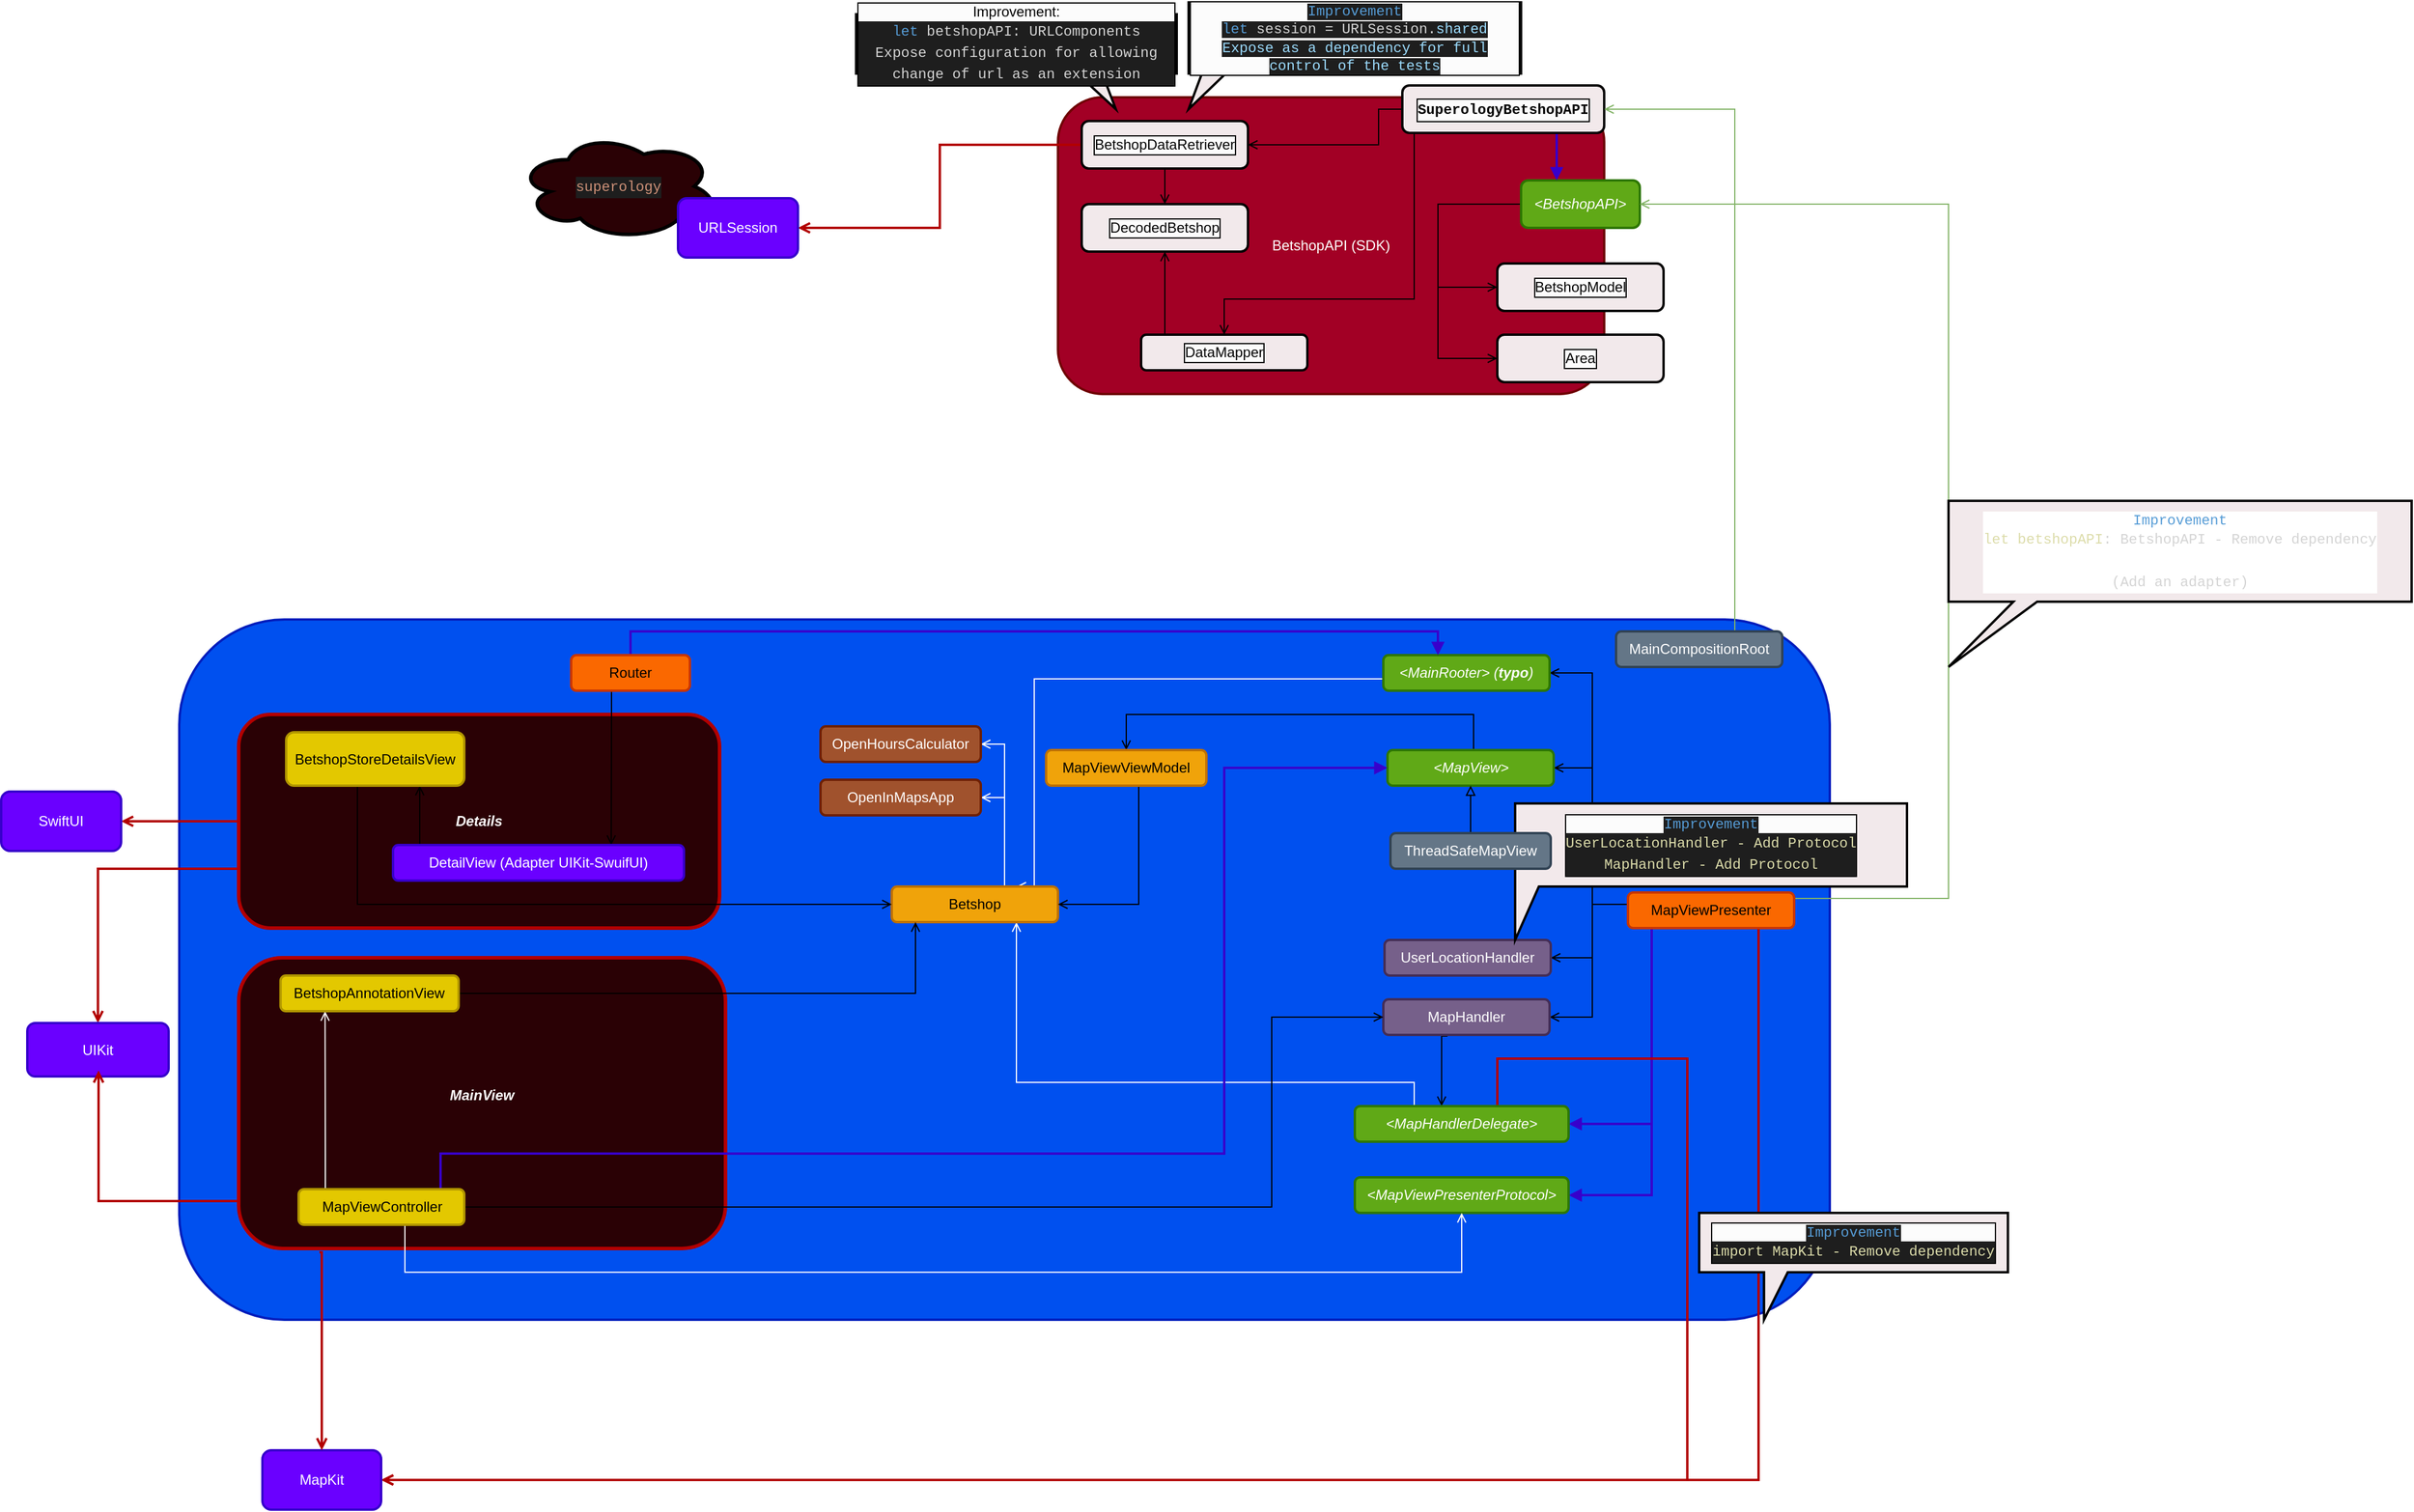 <mxfile version="16.5.1" type="device"><diagram id="DBqteP2nZ-lCwQpDhr6g" name="Page-1"><mxGraphModel dx="3522" dy="1021" grid="1" gridSize="10" guides="1" tooltips="1" connect="1" arrows="1" fold="1" page="1" pageScale="1" pageWidth="827" pageHeight="1169" math="0" shadow="0"><root><mxCell id="0"/><mxCell id="1" parent="0"/><mxCell id="jRDomNg-8NR4O18e2Vlq-25" value="" style="rounded=1;whiteSpace=wrap;html=1;fillColor=#0050ef;fontColor=#ffffff;strokeColor=#001DBC;strokeWidth=2;" vertex="1" parent="1"><mxGeometry x="-730" y="600" width="1390" height="590" as="geometry"/></mxCell><mxCell id="jRDomNg-8NR4O18e2Vlq-99" value="&lt;b&gt;&lt;i&gt;MainView&lt;br&gt;&lt;/i&gt;&lt;br&gt;&lt;/b&gt;" style="rounded=1;whiteSpace=wrap;html=1;labelBackgroundColor=none;labelBorderColor=none;fontColor=#ffffff;strokeWidth=3;fillColor=#2A0105;strokeColor=#B20000;" vertex="1" parent="1"><mxGeometry x="-680" y="885" width="410" height="245" as="geometry"/></mxCell><mxCell id="jRDomNg-8NR4O18e2Vlq-102" style="edgeStyle=orthogonalEdgeStyle;rounded=0;orthogonalLoop=1;jettySize=auto;html=1;entryX=0.5;entryY=0;entryDx=0;entryDy=0;fontColor=#000033;endArrow=open;endFill=0;strokeColor=#B20000;strokeWidth=2;fillColor=#e51400;" edge="1" parent="1" source="jRDomNg-8NR4O18e2Vlq-98" target="jRDomNg-8NR4O18e2Vlq-61"><mxGeometry relative="1" as="geometry"><Array as="points"><mxPoint x="-798" y="810"/></Array></mxGeometry></mxCell><mxCell id="jRDomNg-8NR4O18e2Vlq-103" style="edgeStyle=orthogonalEdgeStyle;rounded=0;orthogonalLoop=1;jettySize=auto;html=1;entryX=1;entryY=0.5;entryDx=0;entryDy=0;fontColor=#000033;endArrow=open;endFill=0;strokeColor=#B20000;strokeWidth=2;fillColor=#e51400;" edge="1" parent="1" source="jRDomNg-8NR4O18e2Vlq-98" target="jRDomNg-8NR4O18e2Vlq-60"><mxGeometry relative="1" as="geometry"/></mxCell><mxCell id="jRDomNg-8NR4O18e2Vlq-98" value="&lt;b&gt;&lt;i&gt;Details&lt;/i&gt;&lt;/b&gt;" style="rounded=1;whiteSpace=wrap;html=1;labelBackgroundColor=none;labelBorderColor=none;fontColor=#ffffff;strokeWidth=3;fillColor=#2A0105;strokeColor=#B20000;" vertex="1" parent="1"><mxGeometry x="-680" y="680" width="405" height="180" as="geometry"/></mxCell><mxCell id="jRDomNg-8NR4O18e2Vlq-1" value="BetshopAPI (SDK)" style="rounded=1;whiteSpace=wrap;html=1;fillColor=#a20025;fontColor=#ffffff;strokeColor=#6F0000;strokeWidth=2;" vertex="1" parent="1"><mxGeometry x="10" y="160" width="460" height="250" as="geometry"/></mxCell><mxCell id="jRDomNg-8NR4O18e2Vlq-15" style="edgeStyle=orthogonalEdgeStyle;rounded=0;orthogonalLoop=1;jettySize=auto;html=1;fontColor=#030303;endArrow=open;endFill=0;" edge="1" parent="1" source="jRDomNg-8NR4O18e2Vlq-2" target="jRDomNg-8NR4O18e2Vlq-13"><mxGeometry relative="1" as="geometry"><Array as="points"><mxPoint x="330" y="250"/><mxPoint x="330" y="380"/></Array></mxGeometry></mxCell><mxCell id="jRDomNg-8NR4O18e2Vlq-16" style="edgeStyle=orthogonalEdgeStyle;rounded=0;orthogonalLoop=1;jettySize=auto;html=1;fontColor=#030303;endArrow=open;endFill=0;exitX=0;exitY=0.5;exitDx=0;exitDy=0;" edge="1" parent="1" source="jRDomNg-8NR4O18e2Vlq-2" target="jRDomNg-8NR4O18e2Vlq-10"><mxGeometry relative="1" as="geometry"><Array as="points"><mxPoint x="330" y="250"/><mxPoint x="330" y="320"/></Array></mxGeometry></mxCell><mxCell id="jRDomNg-8NR4O18e2Vlq-2" value="&lt;i&gt;&amp;lt;BetshopAPI&amp;gt;&lt;/i&gt;" style="rounded=1;whiteSpace=wrap;strokeWidth=2;fillColor=#60a917;fontColor=#ffffff;html=1;labelBackgroundColor=none;labelBorderColor=none;strokeColor=#2D7600;" vertex="1" parent="1"><mxGeometry x="400" y="230" width="100" height="40" as="geometry"/></mxCell><mxCell id="jRDomNg-8NR4O18e2Vlq-23" style="edgeStyle=orthogonalEdgeStyle;rounded=0;orthogonalLoop=1;jettySize=auto;html=1;fontColor=#030303;endArrow=open;endFill=0;exitX=0.5;exitY=1;exitDx=0;exitDy=0;entryX=0.5;entryY=0;entryDx=0;entryDy=0;" edge="1" parent="1" source="jRDomNg-8NR4O18e2Vlq-3" target="jRDomNg-8NR4O18e2Vlq-19"><mxGeometry relative="1" as="geometry"><Array as="points"><mxPoint x="100" y="240"/><mxPoint x="100" y="240"/></Array></mxGeometry></mxCell><mxCell id="jRDomNg-8NR4O18e2Vlq-117" style="edgeStyle=orthogonalEdgeStyle;rounded=0;orthogonalLoop=1;jettySize=auto;html=1;entryX=1;entryY=0.5;entryDx=0;entryDy=0;fontColor=#000033;endArrow=open;endFill=0;strokeColor=#B20000;strokeWidth=2;fillColor=#e51400;" edge="1" parent="1" source="jRDomNg-8NR4O18e2Vlq-3" target="jRDomNg-8NR4O18e2Vlq-113"><mxGeometry relative="1" as="geometry"/></mxCell><mxCell id="jRDomNg-8NR4O18e2Vlq-3" value="&lt;span&gt;BetshopDataRetriever&lt;/span&gt;" style="rounded=1;whiteSpace=wrap;strokeWidth=2;fillColor=#F2E9EB;fontColor=#030303;html=1;labelBackgroundColor=#FCFCFC;labelBorderColor=default;fontStyle=0" vertex="1" parent="1"><mxGeometry x="30" y="180" width="140" height="40" as="geometry"/></mxCell><mxCell id="jRDomNg-8NR4O18e2Vlq-5" style="edgeStyle=orthogonalEdgeStyle;rounded=0;orthogonalLoop=1;jettySize=auto;html=1;fontColor=#030303;endArrow=block;endFill=1;startArrow=none;exitX=1;exitY=0.5;exitDx=0;exitDy=0;strokeWidth=2;fillColor=#6a00ff;strokeColor=#3700CC;" edge="1" parent="1" source="jRDomNg-8NR4O18e2Vlq-4" target="jRDomNg-8NR4O18e2Vlq-2"><mxGeometry relative="1" as="geometry"><Array as="points"><mxPoint x="430" y="170"/></Array></mxGeometry></mxCell><mxCell id="jRDomNg-8NR4O18e2Vlq-6" style="edgeStyle=orthogonalEdgeStyle;rounded=0;orthogonalLoop=1;jettySize=auto;html=1;fontColor=#030303;endArrow=open;endFill=0;" edge="1" parent="1" source="jRDomNg-8NR4O18e2Vlq-4"><mxGeometry relative="1" as="geometry"><mxPoint x="170" y="200" as="targetPoint"/><Array as="points"><mxPoint x="280" y="170"/><mxPoint x="280" y="200"/></Array></mxGeometry></mxCell><mxCell id="jRDomNg-8NR4O18e2Vlq-22" style="edgeStyle=orthogonalEdgeStyle;rounded=0;orthogonalLoop=1;jettySize=auto;html=1;fontColor=#030303;endArrow=open;endFill=0;" edge="1" parent="1" source="jRDomNg-8NR4O18e2Vlq-4" target="jRDomNg-8NR4O18e2Vlq-18"><mxGeometry relative="1" as="geometry"><Array as="points"><mxPoint x="310" y="330"/></Array></mxGeometry></mxCell><mxCell id="jRDomNg-8NR4O18e2Vlq-4" value="&lt;div style=&quot;font-family: &amp;#34;menlo&amp;#34; , &amp;#34;monaco&amp;#34; , &amp;#34;courier new&amp;#34; , monospace ; line-height: 18px&quot;&gt;&lt;b&gt;SuperologyBetshopAPI&lt;/b&gt;&lt;/div&gt;" style="rounded=1;whiteSpace=wrap;strokeWidth=2;fillColor=#F2E9EB;fontColor=#030303;html=1;labelBackgroundColor=#FCFCFC;labelBorderColor=default;" vertex="1" parent="1"><mxGeometry x="300" y="150" width="170" height="40" as="geometry"/></mxCell><mxCell id="jRDomNg-8NR4O18e2Vlq-7" value="Improvement:&lt;br&gt;&lt;div style=&quot;color: rgb(212 , 212 , 212) ; background-color: rgb(30 , 30 , 30) ; font-family: &amp;#34;menlo&amp;#34; , &amp;#34;monaco&amp;#34; , &amp;#34;courier new&amp;#34; , monospace ; line-height: 18px&quot;&gt;&lt;span style=&quot;color: #569cd6&quot;&gt;let&lt;/span&gt; betshopAPI: URLComponents&lt;br&gt;Expose configuration for allowing change of url as an extension&lt;/div&gt;" style="shape=callout;whiteSpace=wrap;html=1;perimeter=calloutPerimeter;labelBackgroundColor=#FCFCFC;labelBorderColor=default;fontColor=#030303;strokeWidth=2;fillColor=#F2E9EB;position2=0.81;base=21;size=30;position=0.69;" vertex="1" parent="1"><mxGeometry x="-160" y="90" width="270" height="80" as="geometry"/></mxCell><mxCell id="jRDomNg-8NR4O18e2Vlq-10" value="&lt;span&gt;BetshopModel&lt;br&gt;&lt;/span&gt;" style="rounded=1;whiteSpace=wrap;strokeWidth=2;fillColor=#F2E9EB;fontColor=#030303;html=1;labelBackgroundColor=#FCFCFC;labelBorderColor=default;fontStyle=0" vertex="1" parent="1"><mxGeometry x="380" y="300" width="140" height="40" as="geometry"/></mxCell><mxCell id="jRDomNg-8NR4O18e2Vlq-13" value="&lt;span&gt;Area&lt;br&gt;&lt;/span&gt;" style="rounded=1;whiteSpace=wrap;strokeWidth=2;fillColor=#F2E9EB;fontColor=#030303;html=1;labelBackgroundColor=#FCFCFC;labelBorderColor=default;fontStyle=0" vertex="1" parent="1"><mxGeometry x="380" y="360" width="140" height="40" as="geometry"/></mxCell><mxCell id="jRDomNg-8NR4O18e2Vlq-24" style="edgeStyle=orthogonalEdgeStyle;rounded=0;orthogonalLoop=1;jettySize=auto;html=1;entryX=0.5;entryY=1;entryDx=0;entryDy=0;fontColor=#030303;endArrow=open;endFill=0;" edge="1" parent="1" source="jRDomNg-8NR4O18e2Vlq-18" target="jRDomNg-8NR4O18e2Vlq-19"><mxGeometry relative="1" as="geometry"><Array as="points"><mxPoint x="100" y="310"/><mxPoint x="100" y="310"/></Array></mxGeometry></mxCell><mxCell id="jRDomNg-8NR4O18e2Vlq-18" value="&lt;span&gt;DataMapper&lt;br&gt;&lt;/span&gt;" style="rounded=1;whiteSpace=wrap;strokeWidth=2;fillColor=#F2E9EB;fontColor=#030303;html=1;labelBackgroundColor=#FCFCFC;labelBorderColor=default;fontStyle=0" vertex="1" parent="1"><mxGeometry x="80" y="360" width="140" height="30" as="geometry"/></mxCell><mxCell id="jRDomNg-8NR4O18e2Vlq-19" value="&lt;span&gt;DecodedBetshop&lt;br&gt;&lt;/span&gt;" style="rounded=1;whiteSpace=wrap;strokeWidth=2;fillColor=#F2E9EB;fontColor=#030303;html=1;labelBackgroundColor=#FCFCFC;labelBorderColor=default;fontStyle=0" vertex="1" parent="1"><mxGeometry x="30" y="250" width="140" height="40" as="geometry"/></mxCell><mxCell id="jRDomNg-8NR4O18e2Vlq-21" value="&lt;span style=&quot;font-family: &amp;#34;menlo&amp;#34; , &amp;#34;monaco&amp;#34; , &amp;#34;courier new&amp;#34; , monospace ; text-align: left ; background-color: rgb(30 , 30 , 30) ; color: rgb(86 , 156 , 214)&quot;&gt;Improvement&lt;br&gt;let&lt;/span&gt;&lt;span style=&quot;color: rgb(212 , 212 , 212) ; font-family: &amp;#34;menlo&amp;#34; , &amp;#34;monaco&amp;#34; , &amp;#34;courier new&amp;#34; , monospace ; text-align: left ; background-color: rgb(30 , 30 , 30)&quot;&gt;&amp;nbsp;session = URLSession.&lt;/span&gt;&lt;span style=&quot;font-family: &amp;#34;menlo&amp;#34; , &amp;#34;monaco&amp;#34; , &amp;#34;courier new&amp;#34; , monospace ; text-align: left ; background-color: rgb(30 , 30 , 30) ; color: rgb(156 , 220 , 254)&quot;&gt;shared&lt;br&gt;Expose as a dependency for full control of the tests&lt;br&gt;&lt;/span&gt;" style="shape=callout;whiteSpace=wrap;html=1;perimeter=calloutPerimeter;labelBackgroundColor=#FCFCFC;labelBorderColor=default;fontColor=#030303;strokeWidth=2;fillColor=#F2E9EB;position2=0;size=30;position=0.04;" vertex="1" parent="1"><mxGeometry x="120" y="80" width="280" height="90" as="geometry"/></mxCell><mxCell id="jRDomNg-8NR4O18e2Vlq-29" style="edgeStyle=orthogonalEdgeStyle;rounded=0;orthogonalLoop=1;jettySize=auto;html=1;entryX=1;entryY=0.5;entryDx=0;entryDy=0;fontColor=#030303;endArrow=open;endFill=0;startArrow=none;exitX=0.5;exitY=0;exitDx=0;exitDy=0;fillColor=#d5e8d4;strokeColor=#82b366;" edge="1" parent="1" source="jRDomNg-8NR4O18e2Vlq-27" target="jRDomNg-8NR4O18e2Vlq-4"><mxGeometry relative="1" as="geometry"><Array as="points"><mxPoint x="580" y="620"/><mxPoint x="580" y="170"/></Array></mxGeometry></mxCell><mxCell id="jRDomNg-8NR4O18e2Vlq-31" style="edgeStyle=orthogonalEdgeStyle;rounded=0;orthogonalLoop=1;jettySize=auto;html=1;entryX=1;entryY=0.5;entryDx=0;entryDy=0;fontColor=#030303;endArrow=open;endFill=0;exitX=1;exitY=0.5;exitDx=0;exitDy=0;fillColor=#d5e8d4;strokeColor=#82b366;" edge="1" parent="1" source="jRDomNg-8NR4O18e2Vlq-26" target="jRDomNg-8NR4O18e2Vlq-2"><mxGeometry relative="1" as="geometry"><Array as="points"><mxPoint x="630" y="835"/><mxPoint x="760" y="835"/><mxPoint x="760" y="250"/></Array></mxGeometry></mxCell><mxCell id="jRDomNg-8NR4O18e2Vlq-37" style="edgeStyle=orthogonalEdgeStyle;rounded=0;orthogonalLoop=1;jettySize=auto;html=1;entryX=1;entryY=0.5;entryDx=0;entryDy=0;fontColor=#030303;endArrow=open;endFill=0;" edge="1" parent="1" source="jRDomNg-8NR4O18e2Vlq-26" target="jRDomNg-8NR4O18e2Vlq-33"><mxGeometry relative="1" as="geometry"><Array as="points"><mxPoint x="460" y="840"/><mxPoint x="460" y="935"/></Array></mxGeometry></mxCell><mxCell id="jRDomNg-8NR4O18e2Vlq-38" style="edgeStyle=orthogonalEdgeStyle;rounded=0;orthogonalLoop=1;jettySize=auto;html=1;entryX=1;entryY=0.5;entryDx=0;entryDy=0;fontColor=#030303;endArrow=open;endFill=0;" edge="1" parent="1" source="jRDomNg-8NR4O18e2Vlq-26" target="jRDomNg-8NR4O18e2Vlq-35"><mxGeometry relative="1" as="geometry"><Array as="points"><mxPoint x="460" y="840"/><mxPoint x="460" y="885"/></Array></mxGeometry></mxCell><mxCell id="jRDomNg-8NR4O18e2Vlq-41" style="edgeStyle=orthogonalEdgeStyle;rounded=0;orthogonalLoop=1;jettySize=auto;html=1;entryX=1;entryY=0.5;entryDx=0;entryDy=0;fontColor=#030303;endArrow=open;endFill=0;" edge="1" parent="1" source="jRDomNg-8NR4O18e2Vlq-26" target="jRDomNg-8NR4O18e2Vlq-40"><mxGeometry relative="1" as="geometry"><Array as="points"><mxPoint x="460" y="840"/><mxPoint x="460" y="725"/></Array></mxGeometry></mxCell><mxCell id="jRDomNg-8NR4O18e2Vlq-42" style="edgeStyle=orthogonalEdgeStyle;rounded=0;orthogonalLoop=1;jettySize=auto;html=1;entryX=1;entryY=0.5;entryDx=0;entryDy=0;fontColor=#030303;endArrow=open;endFill=0;" edge="1" parent="1" source="jRDomNg-8NR4O18e2Vlq-26" target="jRDomNg-8NR4O18e2Vlq-39"><mxGeometry relative="1" as="geometry"><Array as="points"><mxPoint x="460" y="840"/><mxPoint x="460" y="645"/></Array></mxGeometry></mxCell><mxCell id="jRDomNg-8NR4O18e2Vlq-44" style="edgeStyle=orthogonalEdgeStyle;rounded=0;orthogonalLoop=1;jettySize=auto;html=1;fontColor=#030303;endArrow=block;endFill=1;entryX=1;entryY=0.5;entryDx=0;entryDy=0;strokeWidth=2;fillColor=#6a00ff;strokeColor=#3700CC;" edge="1" parent="1" source="jRDomNg-8NR4O18e2Vlq-26" target="jRDomNg-8NR4O18e2Vlq-43"><mxGeometry relative="1" as="geometry"><mxPoint x="500" y="1000" as="targetPoint"/><Array as="points"><mxPoint x="510" y="1085"/></Array></mxGeometry></mxCell><mxCell id="jRDomNg-8NR4O18e2Vlq-46" style="edgeStyle=orthogonalEdgeStyle;rounded=0;orthogonalLoop=1;jettySize=auto;html=1;fontColor=#030303;endArrow=block;endFill=1;strokeWidth=2;fillColor=#6a00ff;strokeColor=#3700CC;" edge="1" parent="1" source="jRDomNg-8NR4O18e2Vlq-26" target="jRDomNg-8NR4O18e2Vlq-45"><mxGeometry relative="1" as="geometry"><Array as="points"><mxPoint x="510" y="1025"/></Array></mxGeometry></mxCell><mxCell id="jRDomNg-8NR4O18e2Vlq-69" style="edgeStyle=orthogonalEdgeStyle;rounded=0;orthogonalLoop=1;jettySize=auto;html=1;fontColor=#030303;endArrow=open;endFill=0;fillColor=#e51400;strokeColor=#B20000;strokeWidth=2;" edge="1" parent="1" source="jRDomNg-8NR4O18e2Vlq-26" target="jRDomNg-8NR4O18e2Vlq-59"><mxGeometry relative="1" as="geometry"><Array as="points"><mxPoint x="600" y="1325"/></Array></mxGeometry></mxCell><mxCell id="jRDomNg-8NR4O18e2Vlq-26" value="MapViewPresenter" style="rounded=1;whiteSpace=wrap;strokeWidth=2;fillColor=#fa6800;html=1;labelBackgroundColor=none;labelBorderColor=none;fontStyle=0;strokeColor=#C73500;fontColor=#000000;" vertex="1" parent="1"><mxGeometry x="490" y="830" width="140" height="30" as="geometry"/></mxCell><mxCell id="jRDomNg-8NR4O18e2Vlq-27" value="MainCompositionRoot" style="rounded=1;whiteSpace=wrap;strokeWidth=2;fillColor=#647687;fontColor=#ffffff;html=1;labelBackgroundColor=none;labelBorderColor=none;fontStyle=0;strokeColor=#314354;" vertex="1" parent="1"><mxGeometry x="480" y="610" width="140" height="30" as="geometry"/></mxCell><mxCell id="jRDomNg-8NR4O18e2Vlq-32" value="&lt;span style=&quot;font-family: &amp;#34;menlo&amp;#34; , &amp;#34;monaco&amp;#34; , &amp;#34;courier new&amp;#34; , monospace ; text-align: left ; color: rgb(86 , 156 , 214)&quot;&gt;Improvement&lt;br&gt;&lt;/span&gt;&lt;div style=&quot;color: rgb(212 , 212 , 212) ; font-family: &amp;#34;menlo&amp;#34; , &amp;#34;monaco&amp;#34; , &amp;#34;courier new&amp;#34; , monospace ; line-height: 18px&quot;&gt;&lt;span style=&quot;color: #dcdcaa&quot;&gt;let&amp;nbsp;&lt;/span&gt;&lt;span style=&quot;color: rgb(220 , 220 , 170)&quot;&gt;betshopAPI&lt;/span&gt;: BetshopAPI - Remove dependency&lt;br&gt;&lt;br&gt;(Add an adapter)&lt;/div&gt;" style="shape=callout;whiteSpace=wrap;html=1;perimeter=calloutPerimeter;labelBackgroundColor=default;labelBorderColor=none;fontColor=#030303;strokeWidth=2;fillColor=#F2E9EB;position2=0;size=55;position=0.14;base=20;" vertex="1" parent="1"><mxGeometry x="760" y="500" width="390" height="140" as="geometry"/></mxCell><mxCell id="jRDomNg-8NR4O18e2Vlq-47" style="edgeStyle=orthogonalEdgeStyle;rounded=0;orthogonalLoop=1;jettySize=auto;html=1;entryX=0.406;entryY=0;entryDx=0;entryDy=0;fontColor=#030303;endArrow=open;endFill=0;entryPerimeter=0;exitX=0.386;exitY=1.033;exitDx=0;exitDy=0;exitPerimeter=0;" edge="1" parent="1" source="jRDomNg-8NR4O18e2Vlq-33" target="jRDomNg-8NR4O18e2Vlq-45"><mxGeometry relative="1" as="geometry"><Array as="points"><mxPoint x="333" y="951"/></Array></mxGeometry></mxCell><mxCell id="jRDomNg-8NR4O18e2Vlq-33" value="MapHandler" style="rounded=1;whiteSpace=wrap;strokeWidth=2;fillColor=#76608a;fontColor=#ffffff;html=1;labelBackgroundColor=none;labelBorderColor=none;fontStyle=0;strokeColor=#432D57;" vertex="1" parent="1"><mxGeometry x="284" y="920" width="140" height="30" as="geometry"/></mxCell><mxCell id="jRDomNg-8NR4O18e2Vlq-35" value="UserLocationHandler" style="rounded=1;whiteSpace=wrap;strokeWidth=2;fillColor=#76608a;fontColor=#ffffff;html=1;labelBackgroundColor=none;labelBorderColor=none;fontStyle=0;strokeColor=#432D57;" vertex="1" parent="1"><mxGeometry x="285" y="870" width="140" height="30" as="geometry"/></mxCell><mxCell id="jRDomNg-8NR4O18e2Vlq-36" value="&lt;span style=&quot;font-family: &amp;#34;menlo&amp;#34; , &amp;#34;monaco&amp;#34; , &amp;#34;courier new&amp;#34; , monospace ; text-align: left ; background-color: rgb(30 , 30 , 30) ; color: rgb(86 , 156 , 214)&quot;&gt;Improvement&lt;br&gt;&lt;/span&gt;&lt;div style=&quot;background-color: rgb(30 , 30 , 30) ; font-family: &amp;#34;menlo&amp;#34; , &amp;#34;monaco&amp;#34; , &amp;#34;courier new&amp;#34; , monospace ; line-height: 18px&quot;&gt;&lt;font color=&quot;#dcdcaa&quot;&gt;import MapKit - Remove dependency&lt;/font&gt;&lt;/div&gt;" style="shape=callout;whiteSpace=wrap;html=1;perimeter=calloutPerimeter;labelBackgroundColor=#FCFCFC;labelBorderColor=default;fontColor=#030303;strokeWidth=2;fillColor=#F2E9EB;position2=0.21;size=40;position=0.21;base=20;" vertex="1" parent="1"><mxGeometry x="550" y="1100" width="260" height="90" as="geometry"/></mxCell><mxCell id="jRDomNg-8NR4O18e2Vlq-119" style="edgeStyle=orthogonalEdgeStyle;rounded=0;orthogonalLoop=1;jettySize=auto;html=1;entryX=0.75;entryY=0;entryDx=0;entryDy=0;fontColor=#030303;endArrow=open;endFill=0;strokeColor=#FCFCFC;strokeWidth=1;" edge="1" parent="1" source="jRDomNg-8NR4O18e2Vlq-39" target="jRDomNg-8NR4O18e2Vlq-52"><mxGeometry relative="1" as="geometry"><Array as="points"><mxPoint x="-10" y="650"/><mxPoint x="-10" y="825"/></Array></mxGeometry></mxCell><mxCell id="jRDomNg-8NR4O18e2Vlq-39" value="&lt;i&gt;&amp;lt;MainRooter&amp;gt; (&lt;b&gt;typo&lt;/b&gt;)&lt;/i&gt;" style="rounded=1;whiteSpace=wrap;strokeWidth=2;fillColor=#60a917;fontColor=#ffffff;html=1;labelBackgroundColor=none;labelBorderColor=none;fontStyle=0;strokeColor=#2D7600;" vertex="1" parent="1"><mxGeometry x="284" y="630" width="140" height="30" as="geometry"/></mxCell><mxCell id="jRDomNg-8NR4O18e2Vlq-90" style="edgeStyle=orthogonalEdgeStyle;rounded=0;orthogonalLoop=1;jettySize=auto;html=1;entryX=0.5;entryY=0;entryDx=0;entryDy=0;fontColor=#030303;endArrow=open;endFill=0;" edge="1" parent="1" source="jRDomNg-8NR4O18e2Vlq-40" target="jRDomNg-8NR4O18e2Vlq-88"><mxGeometry relative="1" as="geometry"><Array as="points"><mxPoint x="360" y="680"/><mxPoint x="68" y="680"/></Array></mxGeometry></mxCell><mxCell id="jRDomNg-8NR4O18e2Vlq-40" value="&amp;lt;MapView&amp;gt;" style="rounded=1;whiteSpace=wrap;strokeWidth=2;fillColor=#60a917;fontColor=#ffffff;html=1;labelBackgroundColor=none;labelBorderColor=none;fontStyle=2;strokeColor=#2D7600;" vertex="1" parent="1"><mxGeometry x="287.5" y="710" width="140" height="30" as="geometry"/></mxCell><mxCell id="jRDomNg-8NR4O18e2Vlq-118" style="edgeStyle=orthogonalEdgeStyle;rounded=0;orthogonalLoop=1;jettySize=auto;html=1;fontColor=#030303;endArrow=open;endFill=0;strokeColor=#B20000;strokeWidth=2;fillColor=#e51400;exitX=1;exitY=0.5;exitDx=0;exitDy=0;" edge="1" parent="1" source="jRDomNg-8NR4O18e2Vlq-45" target="jRDomNg-8NR4O18e2Vlq-59"><mxGeometry relative="1" as="geometry"><Array as="points"><mxPoint x="380" y="1025"/><mxPoint x="380" y="970"/><mxPoint x="540" y="970"/><mxPoint x="540" y="1325"/></Array></mxGeometry></mxCell><mxCell id="jRDomNg-8NR4O18e2Vlq-43" value="&amp;lt;MapViewPresenterProtocol&amp;gt;" style="rounded=1;whiteSpace=wrap;strokeWidth=2;fillColor=#60a917;fontColor=#ffffff;html=1;labelBackgroundColor=none;labelBorderColor=none;fontStyle=2;strokeColor=#2D7600;" vertex="1" parent="1"><mxGeometry x="260" y="1070" width="180" height="30" as="geometry"/></mxCell><mxCell id="jRDomNg-8NR4O18e2Vlq-94" style="edgeStyle=orthogonalEdgeStyle;rounded=0;orthogonalLoop=1;jettySize=auto;html=1;entryX=0.75;entryY=1;entryDx=0;entryDy=0;fontColor=#030303;endArrow=open;endFill=0;strokeWidth=1;fillColor=#f9f7ed;strokeColor=#FCFCFC;" edge="1" parent="1" source="jRDomNg-8NR4O18e2Vlq-45" target="jRDomNg-8NR4O18e2Vlq-52"><mxGeometry relative="1" as="geometry"><Array as="points"><mxPoint x="310" y="990"/><mxPoint x="-25" y="990"/></Array></mxGeometry></mxCell><mxCell id="jRDomNg-8NR4O18e2Vlq-45" value="&amp;lt;MapHandlerDelegate&amp;gt;" style="rounded=1;whiteSpace=wrap;strokeWidth=2;fillColor=#60a917;fontColor=#ffffff;html=1;labelBackgroundColor=none;labelBorderColor=none;fontStyle=2;strokeColor=#2D7600;" vertex="1" parent="1"><mxGeometry x="260" y="1010" width="180" height="30" as="geometry"/></mxCell><mxCell id="jRDomNg-8NR4O18e2Vlq-49" value="&lt;span style=&quot;font-family: &amp;#34;menlo&amp;#34; , &amp;#34;monaco&amp;#34; , &amp;#34;courier new&amp;#34; , monospace ; text-align: left ; background-color: rgb(30 , 30 , 30) ; color: rgb(86 , 156 , 214)&quot;&gt;Improvement&lt;br&gt;&lt;/span&gt;&lt;div style=&quot;background-color: rgb(30 , 30 , 30) ; font-family: &amp;#34;menlo&amp;#34; , &amp;#34;monaco&amp;#34; , &amp;#34;courier new&amp;#34; , monospace ; line-height: 18px&quot;&gt;&lt;font color=&quot;#dcdcaa&quot;&gt;UserLocationHandler - Add Protocol&lt;/font&gt;&lt;/div&gt;&lt;div style=&quot;background-color: rgb(30 , 30 , 30) ; font-family: &amp;#34;menlo&amp;#34; , &amp;#34;monaco&amp;#34; , &amp;#34;courier new&amp;#34; , monospace ; line-height: 18px&quot;&gt;&lt;font color=&quot;#dcdcaa&quot;&gt;MapHandler - Add Protocol&lt;/font&gt;&lt;/div&gt;" style="shape=callout;whiteSpace=wrap;html=1;perimeter=calloutPerimeter;labelBackgroundColor=#FCFCFC;labelBorderColor=default;fontColor=#030303;strokeWidth=2;fillColor=#F2E9EB;position2=0;size=45;position=0;base=20;" vertex="1" parent="1"><mxGeometry x="395" y="755" width="330" height="115" as="geometry"/></mxCell><mxCell id="jRDomNg-8NR4O18e2Vlq-51" style="edgeStyle=orthogonalEdgeStyle;rounded=0;orthogonalLoop=1;jettySize=auto;html=1;fontColor=#030303;endArrow=block;endFill=1;exitX=0.5;exitY=0;exitDx=0;exitDy=0;strokeWidth=2;fillColor=#6a00ff;strokeColor=#3700CC;" edge="1" parent="1" source="jRDomNg-8NR4O18e2Vlq-50"><mxGeometry relative="1" as="geometry"><mxPoint x="330" y="630" as="targetPoint"/><Array as="points"><mxPoint x="-350" y="610"/><mxPoint x="330" y="610"/></Array></mxGeometry></mxCell><mxCell id="jRDomNg-8NR4O18e2Vlq-75" style="edgeStyle=orthogonalEdgeStyle;rounded=0;orthogonalLoop=1;jettySize=auto;html=1;fontColor=#030303;endArrow=open;endFill=0;entryX=0.75;entryY=0;entryDx=0;entryDy=0;" edge="1" parent="1" source="jRDomNg-8NR4O18e2Vlq-50" target="jRDomNg-8NR4O18e2Vlq-54"><mxGeometry relative="1" as="geometry"><Array as="points"><mxPoint x="-366" y="680"/><mxPoint x="-366" y="680"/></Array></mxGeometry></mxCell><mxCell id="jRDomNg-8NR4O18e2Vlq-50" value="Router" style="rounded=1;whiteSpace=wrap;strokeWidth=2;fillColor=#fa6800;fontColor=#000000;html=1;labelBackgroundColor=none;labelBorderColor=none;fontStyle=0;strokeColor=#C73500;" vertex="1" parent="1"><mxGeometry x="-400" y="630" width="100" height="30" as="geometry"/></mxCell><mxCell id="jRDomNg-8NR4O18e2Vlq-107" style="edgeStyle=orthogonalEdgeStyle;rounded=0;orthogonalLoop=1;jettySize=auto;html=1;entryX=1;entryY=0.5;entryDx=0;entryDy=0;fontColor=#000033;endArrow=open;endFill=0;strokeColor=#FCFCFC;strokeWidth=1;" edge="1" parent="1" source="jRDomNg-8NR4O18e2Vlq-52" target="jRDomNg-8NR4O18e2Vlq-86"><mxGeometry relative="1" as="geometry"><Array as="points"><mxPoint x="-35" y="750"/></Array></mxGeometry></mxCell><mxCell id="jRDomNg-8NR4O18e2Vlq-108" style="edgeStyle=orthogonalEdgeStyle;rounded=0;orthogonalLoop=1;jettySize=auto;html=1;entryX=1;entryY=0.5;entryDx=0;entryDy=0;fontColor=#000033;endArrow=open;endFill=0;strokeColor=#FCFCFC;strokeWidth=1;" edge="1" parent="1" source="jRDomNg-8NR4O18e2Vlq-52" target="jRDomNg-8NR4O18e2Vlq-85"><mxGeometry relative="1" as="geometry"><Array as="points"><mxPoint x="-35" y="705"/></Array></mxGeometry></mxCell><mxCell id="jRDomNg-8NR4O18e2Vlq-52" value="Betshop" style="rounded=1;whiteSpace=wrap;strokeWidth=2;fillColor=#f0a30a;fontColor=#000000;html=1;labelBackgroundColor=none;labelBorderColor=none;fontStyle=0;strokeColor=#BD7000;" vertex="1" parent="1"><mxGeometry x="-130" y="825" width="140" height="30" as="geometry"/></mxCell><mxCell id="jRDomNg-8NR4O18e2Vlq-83" style="edgeStyle=orthogonalEdgeStyle;rounded=0;orthogonalLoop=1;jettySize=auto;html=1;entryX=0.75;entryY=1;entryDx=0;entryDy=0;fontColor=#030303;endArrow=open;endFill=0;" edge="1" parent="1" source="jRDomNg-8NR4O18e2Vlq-54" target="jRDomNg-8NR4O18e2Vlq-76"><mxGeometry relative="1" as="geometry"><Array as="points"><mxPoint x="-527" y="745"/></Array></mxGeometry></mxCell><mxCell id="jRDomNg-8NR4O18e2Vlq-67" style="edgeStyle=orthogonalEdgeStyle;rounded=0;orthogonalLoop=1;jettySize=auto;html=1;entryX=0;entryY=0.5;entryDx=0;entryDy=0;fontColor=#030303;endArrow=block;endFill=1;strokeWidth=2;fillColor=#6a00ff;strokeColor=#3700CC;" edge="1" parent="1" source="jRDomNg-8NR4O18e2Vlq-58" target="jRDomNg-8NR4O18e2Vlq-40"><mxGeometry relative="1" as="geometry"><Array as="points"><mxPoint x="-510" y="1050"/><mxPoint x="150" y="1050"/><mxPoint x="150" y="725"/></Array></mxGeometry></mxCell><mxCell id="jRDomNg-8NR4O18e2Vlq-68" style="edgeStyle=orthogonalEdgeStyle;rounded=0;orthogonalLoop=1;jettySize=auto;html=1;fontColor=#030303;endArrow=open;endFill=0;entryX=0;entryY=0.5;entryDx=0;entryDy=0;" edge="1" parent="1" source="jRDomNg-8NR4O18e2Vlq-58" target="jRDomNg-8NR4O18e2Vlq-33"><mxGeometry relative="1" as="geometry"><mxPoint x="284" y="960" as="targetPoint"/><Array as="points"><mxPoint x="190" y="1095"/><mxPoint x="190" y="935"/></Array></mxGeometry></mxCell><mxCell id="jRDomNg-8NR4O18e2Vlq-105" style="edgeStyle=orthogonalEdgeStyle;rounded=0;orthogonalLoop=1;jettySize=auto;html=1;entryX=0.25;entryY=1;entryDx=0;entryDy=0;fontColor=#000033;endArrow=open;endFill=0;strokeColor=#FCFCFC;strokeWidth=1;" edge="1" parent="1" source="jRDomNg-8NR4O18e2Vlq-58" target="jRDomNg-8NR4O18e2Vlq-72"><mxGeometry relative="1" as="geometry"><Array as="points"><mxPoint x="-607" y="1050"/><mxPoint x="-607" y="1050"/></Array></mxGeometry></mxCell><mxCell id="jRDomNg-8NR4O18e2Vlq-106" style="edgeStyle=orthogonalEdgeStyle;rounded=0;orthogonalLoop=1;jettySize=auto;html=1;entryX=0.5;entryY=1;entryDx=0;entryDy=0;fontColor=#000033;endArrow=open;endFill=0;strokeColor=#FCFCFC;strokeWidth=1;" edge="1" parent="1" source="jRDomNg-8NR4O18e2Vlq-58" target="jRDomNg-8NR4O18e2Vlq-43"><mxGeometry relative="1" as="geometry"><Array as="points"><mxPoint x="-540" y="1150"/><mxPoint x="350" y="1150"/></Array></mxGeometry></mxCell><mxCell id="jRDomNg-8NR4O18e2Vlq-58" value="MapViewController" style="rounded=1;whiteSpace=wrap;strokeWidth=2;fillColor=#e3c800;fontColor=#000000;html=1;labelBackgroundColor=none;labelBorderColor=none;fontStyle=0;strokeColor=#B09500;" vertex="1" parent="1"><mxGeometry x="-629.5" y="1080" width="139.5" height="30" as="geometry"/></mxCell><mxCell id="jRDomNg-8NR4O18e2Vlq-59" value="MapKit" style="rounded=1;whiteSpace=wrap;html=1;fillColor=#6a00ff;fontColor=#ffffff;strokeColor=#3700CC;strokeWidth=2;" vertex="1" parent="1"><mxGeometry x="-660" y="1300" width="100" height="50" as="geometry"/></mxCell><mxCell id="jRDomNg-8NR4O18e2Vlq-60" value="SwiftUI" style="rounded=1;whiteSpace=wrap;html=1;fillColor=#6a00ff;fontColor=#ffffff;strokeColor=#3700CC;strokeWidth=2;" vertex="1" parent="1"><mxGeometry x="-880" y="745" width="101" height="50" as="geometry"/></mxCell><mxCell id="jRDomNg-8NR4O18e2Vlq-61" value="UIKit" style="rounded=1;whiteSpace=wrap;html=1;fillColor=#6a00ff;fontColor=#ffffff;strokeColor=#3700CC;strokeWidth=2;" vertex="1" parent="1"><mxGeometry x="-858" y="940" width="119" height="45" as="geometry"/></mxCell><mxCell id="jRDomNg-8NR4O18e2Vlq-73" style="edgeStyle=orthogonalEdgeStyle;rounded=0;orthogonalLoop=1;jettySize=auto;html=1;fontColor=#030303;endArrow=open;endFill=0;" edge="1" parent="1" source="jRDomNg-8NR4O18e2Vlq-72"><mxGeometry relative="1" as="geometry"><mxPoint x="-110" y="855" as="targetPoint"/><Array as="points"><mxPoint x="-110" y="915"/><mxPoint x="-110" y="855"/></Array></mxGeometry></mxCell><mxCell id="jRDomNg-8NR4O18e2Vlq-74" style="edgeStyle=orthogonalEdgeStyle;rounded=0;orthogonalLoop=1;jettySize=auto;html=1;entryX=0.5;entryY=0;entryDx=0;entryDy=0;fontColor=#030303;endArrow=open;endFill=0;fillColor=#e51400;strokeColor=#B20000;strokeWidth=2;exitX=0.166;exitY=1.013;exitDx=0;exitDy=0;exitPerimeter=0;" edge="1" parent="1" source="jRDomNg-8NR4O18e2Vlq-99" target="jRDomNg-8NR4O18e2Vlq-59"><mxGeometry relative="1" as="geometry"><Array as="points"><mxPoint x="-610" y="1133"/></Array></mxGeometry></mxCell><mxCell id="jRDomNg-8NR4O18e2Vlq-72" value="BetshopAnnotationView" style="rounded=1;whiteSpace=wrap;strokeWidth=2;fillColor=#e3c800;fontColor=#000000;html=1;labelBackgroundColor=none;labelBorderColor=none;fontStyle=0;strokeColor=#B09500;" vertex="1" parent="1"><mxGeometry x="-644.75" y="900" width="150" height="30" as="geometry"/></mxCell><mxCell id="jRDomNg-8NR4O18e2Vlq-82" style="edgeStyle=orthogonalEdgeStyle;rounded=0;orthogonalLoop=1;jettySize=auto;html=1;fontColor=#030303;endArrow=open;endFill=0;entryX=0;entryY=0.5;entryDx=0;entryDy=0;exitX=0.5;exitY=1;exitDx=0;exitDy=0;" edge="1" parent="1" source="jRDomNg-8NR4O18e2Vlq-76" target="jRDomNg-8NR4O18e2Vlq-52"><mxGeometry relative="1" as="geometry"><Array as="points"><mxPoint x="-580" y="740"/><mxPoint x="-580" y="840"/></Array></mxGeometry></mxCell><mxCell id="jRDomNg-8NR4O18e2Vlq-76" value="BetshopStoreDetailsView" style="rounded=1;whiteSpace=wrap;strokeWidth=2;fillColor=#e3c800;fontColor=#000000;html=1;labelBackgroundColor=none;labelBorderColor=none;fontStyle=0;strokeColor=#B09500;" vertex="1" parent="1"><mxGeometry x="-640" y="695" width="150" height="45" as="geometry"/></mxCell><mxCell id="jRDomNg-8NR4O18e2Vlq-85" value="OpenHoursCalculator" style="rounded=1;whiteSpace=wrap;strokeWidth=2;fillColor=#a0522d;fontColor=#ffffff;html=1;labelBackgroundColor=none;labelBorderColor=none;fontStyle=0;strokeColor=#6D1F00;" vertex="1" parent="1"><mxGeometry x="-190" y="690" width="135" height="30" as="geometry"/></mxCell><mxCell id="jRDomNg-8NR4O18e2Vlq-86" value="OpenInMapsApp" style="rounded=1;whiteSpace=wrap;strokeWidth=2;fillColor=#a0522d;fontColor=#ffffff;html=1;labelBackgroundColor=none;labelBorderColor=none;fontStyle=0;strokeColor=#6D1F00;" vertex="1" parent="1"><mxGeometry x="-190" y="735" width="135" height="30" as="geometry"/></mxCell><mxCell id="jRDomNg-8NR4O18e2Vlq-96" style="edgeStyle=orthogonalEdgeStyle;rounded=0;orthogonalLoop=1;jettySize=auto;html=1;exitX=0.5;exitY=0;exitDx=0;exitDy=0;fontColor=#030303;endArrow=block;endFill=0;strokeWidth=1;" edge="1" parent="1" source="jRDomNg-8NR4O18e2Vlq-87" target="jRDomNg-8NR4O18e2Vlq-40"><mxGeometry relative="1" as="geometry"/></mxCell><mxCell id="jRDomNg-8NR4O18e2Vlq-87" value="ThreadSafeMapView" style="rounded=1;whiteSpace=wrap;strokeWidth=2;fillColor=#647687;fontColor=#ffffff;html=1;labelBackgroundColor=none;labelBorderColor=none;fontStyle=0;strokeColor=#314354;" vertex="1" parent="1"><mxGeometry x="290" y="780" width="135" height="30" as="geometry"/></mxCell><mxCell id="jRDomNg-8NR4O18e2Vlq-89" style="edgeStyle=orthogonalEdgeStyle;rounded=0;orthogonalLoop=1;jettySize=auto;html=1;entryX=1;entryY=0.5;entryDx=0;entryDy=0;fontColor=#030303;endArrow=open;endFill=0;" edge="1" parent="1" source="jRDomNg-8NR4O18e2Vlq-88" target="jRDomNg-8NR4O18e2Vlq-52"><mxGeometry relative="1" as="geometry"><Array as="points"><mxPoint x="78" y="840"/></Array></mxGeometry></mxCell><mxCell id="jRDomNg-8NR4O18e2Vlq-88" value="MapViewViewModel" style="rounded=1;whiteSpace=wrap;strokeWidth=2;fillColor=#f0a30a;fontColor=#000000;html=1;labelBackgroundColor=none;labelBorderColor=none;fontStyle=0;strokeColor=#BD7000;" vertex="1" parent="1"><mxGeometry y="710" width="135" height="30" as="geometry"/></mxCell><mxCell id="jRDomNg-8NR4O18e2Vlq-54" value="DetailView (Adapter UIKit-SwuifUI)" style="rounded=1;whiteSpace=wrap;strokeWidth=2;fillColor=#6a00ff;fontColor=#ffffff;html=1;labelBackgroundColor=none;labelBorderColor=none;fontStyle=0;strokeColor=#3700CC;" vertex="1" parent="1"><mxGeometry x="-550" y="790" width="245" height="30" as="geometry"/></mxCell><mxCell id="jRDomNg-8NR4O18e2Vlq-101" style="edgeStyle=orthogonalEdgeStyle;rounded=0;orthogonalLoop=1;jettySize=auto;html=1;fontColor=#030303;endArrow=open;endFill=0;fillColor=#e51400;strokeColor=#B20000;strokeWidth=2;" edge="1" parent="1" source="jRDomNg-8NR4O18e2Vlq-99"><mxGeometry relative="1" as="geometry"><mxPoint x="-629.5" y="955" as="sourcePoint"/><mxPoint x="-798" y="980" as="targetPoint"/><Array as="points"><mxPoint x="-798" y="1090"/></Array></mxGeometry></mxCell><mxCell id="jRDomNg-8NR4O18e2Vlq-111" value="&lt;div style=&quot;color: rgb(212 , 212 , 212) ; background-color: rgb(30 , 30 , 30) ; font-family: &amp;#34;menlo&amp;#34; , &amp;#34;monaco&amp;#34; , &amp;#34;courier new&amp;#34; , monospace ; line-height: 18px&quot;&gt;&lt;span style=&quot;color: #ce9178&quot;&gt;superology&lt;/span&gt;&lt;/div&gt;" style="ellipse;shape=cloud;whiteSpace=wrap;html=1;labelBackgroundColor=none;labelBorderColor=none;fontColor=#000033;strokeWidth=3;fillColor=#2A0105;" vertex="1" parent="1"><mxGeometry x="-445" y="190" width="170" height="90" as="geometry"/></mxCell><mxCell id="jRDomNg-8NR4O18e2Vlq-113" value="URLSession" style="rounded=1;whiteSpace=wrap;html=1;fillColor=#6a00ff;fontColor=#ffffff;strokeColor=#3700CC;strokeWidth=2;" vertex="1" parent="1"><mxGeometry x="-310" y="245" width="101" height="50" as="geometry"/></mxCell></root></mxGraphModel></diagram></mxfile>